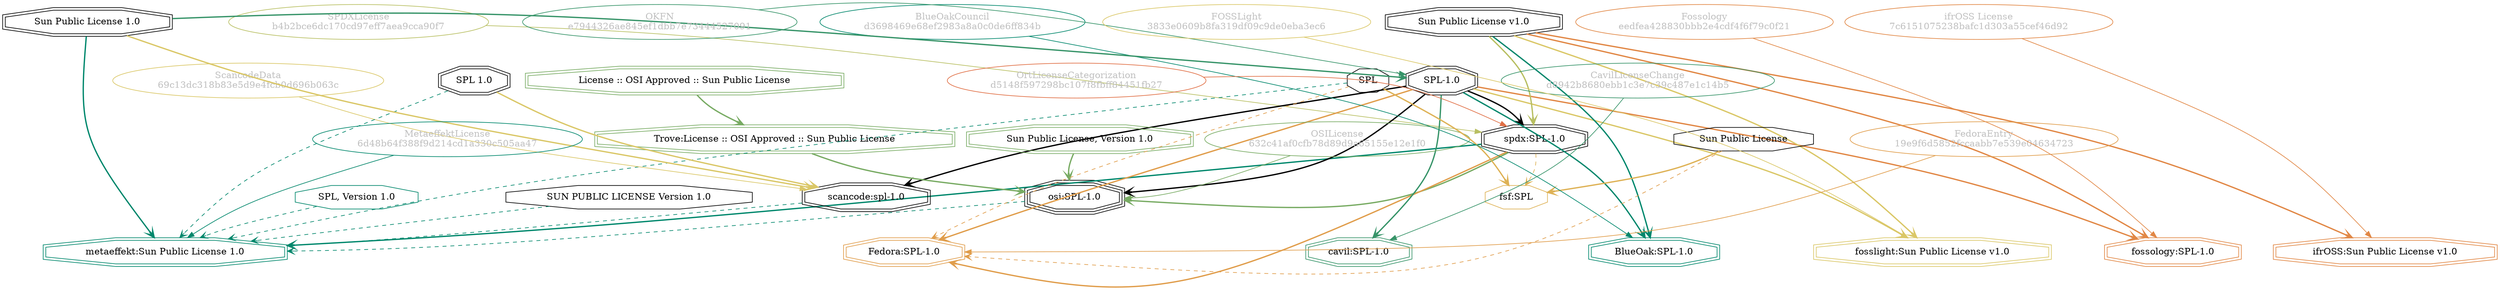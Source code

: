 strict digraph {
    node [shape=box];
    graph [splines=curved];
    3906 [label="SPDXLicense\nb4b2bce6dc170cd97eff7aea9cca90f7"
         ,fontcolor=gray
         ,color="#b8bf62"
         ,fillcolor="beige;1"
         ,shape=ellipse];
    3907 [label="spdx:SPL-1.0"
         ,shape=doubleoctagon];
    3908 [label="SPL-1.0"
         ,shape=doubleoctagon];
    3909 [label="Sun Public License v1.0"
         ,shape=doubleoctagon];
    5291 [label="OSILicense\n632c41af0cfb78d89d9a65155e12e1f0"
         ,fontcolor=gray
         ,color="#78ab63"
         ,fillcolor="beige;1"
         ,shape=ellipse];
    5292 [label="osi:SPL-1.0"
         ,shape=tripleoctagon];
    5293 [label="Sun Public License, Version 1.0"
         ,color="#78ab63"
         ,shape=doubleoctagon];
    5294 [label="Trove:License :: OSI Approved :: Sun Public License"
         ,color="#78ab63"
         ,shape=doubleoctagon];
    5295 [label="License :: OSI Approved :: Sun Public License"
         ,color="#78ab63"
         ,shape=doubleoctagon];
    8376 [label="FedoraEntry\n19e9f6d5852fccaabb7e539e04634723"
         ,fontcolor=gray
         ,color="#e09d4b"
         ,fillcolor="beige;1"
         ,shape=ellipse];
    8377 [label="Fedora:SPL-1.0"
         ,color="#e09d4b"
         ,shape=doubleoctagon];
    8378 [label="Sun Public License"
         ,shape=octagon];
    8379 [label=SPL,shape=octagon];
    9437 [label="BlueOakCouncil\nd3698469e68ef2983a8a0c0de6ff834b"
         ,fontcolor=gray
         ,color="#00876c"
         ,fillcolor="beige;1"
         ,shape=ellipse];
    9438 [label="BlueOak:SPL-1.0"
         ,color="#00876c"
         ,shape=doubleoctagon];
    10519 [label="fsf:SPL"
          ,color="#deb256"
          ,shape=octagon];
    23630 [label="ScancodeData\n69c13dc318b83e5d9e4fcb0d696b063c"
          ,fontcolor=gray
          ,color="#dac767"
          ,fillcolor="beige;1"
          ,shape=ellipse];
    23631 [label="scancode:spl-1.0"
          ,shape=doubleoctagon];
    23632 [label="SPL 1.0"
          ,shape=doubleoctagon];
    23633 [label="Sun Public License 1.0"
          ,shape=doubleoctagon];
    26183 [label="Fossology\needfea428830bbb2e4cdf4f6f79c0f21"
          ,fontcolor=gray
          ,color="#e18745"
          ,fillcolor="beige;1"
          ,shape=ellipse];
    26184 [label="fossology:SPL-1.0"
          ,color="#e18745"
          ,shape=doubleoctagon];
    28388 [label="OKFN\ne7944326ae845ef1dbb7e73444527091"
          ,fontcolor=gray
          ,color="#379469"
          ,fillcolor="beige;1"
          ,shape=ellipse];
    35204 [label="OrtLicenseCategorization\nd5148f597298bc107f8fbff84451fb27"
          ,fontcolor=gray
          ,color="#e06f45"
          ,fillcolor="beige;1"
          ,shape=ellipse];
    37510 [label="CavilLicenseChange\nd8942b8680ebb1c3e7c39c487e1c14b5"
          ,fontcolor=gray
          ,color="#379469"
          ,fillcolor="beige;1"
          ,shape=ellipse];
    37511 [label="cavil:SPL-1.0"
          ,color="#379469"
          ,shape=doubleoctagon];
    48082 [label="MetaeffektLicense\n6d48b64f388f9d214cd1a330c505aa47"
          ,fontcolor=gray
          ,color="#00876c"
          ,fillcolor="beige;1"
          ,shape=ellipse];
    48083 [label="metaeffekt:Sun Public License 1.0"
          ,color="#00876c"
          ,shape=doubleoctagon];
    48084 [label="SPL, Version 1.0"
          ,color="#00876c"
          ,shape=octagon];
    48085 [label="SUN PUBLIC LICENSE Version 1.0"
          ,shape=octagon];
    51069 [label="FOSSLight\n3833e0609b8fa319df09c9de0eba3ec6"
          ,fontcolor=gray
          ,color="#dac767"
          ,fillcolor="beige;1"
          ,shape=ellipse];
    51070 [label="fosslight:Sun Public License v1.0"
          ,color="#dac767"
          ,shape=doubleoctagon];
    55031 [label="ifrOSS License\n7c6151075238bafc1d303a55cef46d92"
          ,fontcolor=gray
          ,color="#e18745"
          ,fillcolor="beige;1"
          ,shape=ellipse];
    55032 [label="ifrOSS:Sun Public License v1.0"
          ,color="#e18745"
          ,shape=doubleoctagon];
    3906 -> 3907 [weight=0.5
                 ,color="#b8bf62"];
    3907 -> 5292 [style=bold
                 ,arrowhead=vee
                 ,weight=0.7
                 ,color="#78ab63"];
    3907 -> 8377 [style=bold
                 ,arrowhead=vee
                 ,weight=0.7
                 ,color="#e09d4b"];
    3907 -> 10519 [style=dashed
                  ,arrowhead=vee
                  ,weight=0.5
                  ,color="#deb256"];
    3907 -> 48083 [style=bold
                  ,arrowhead=vee
                  ,weight=0.7
                  ,color="#00876c"];
    3908 -> 3907 [style=bold
                 ,arrowhead=vee
                 ,weight=0.7];
    3908 -> 5292 [style=bold
                 ,arrowhead=vee
                 ,weight=0.7];
    3908 -> 8377 [style=bold
                 ,arrowhead=vee
                 ,weight=0.7
                 ,color="#e09d4b"];
    3908 -> 9438 [style=bold
                 ,arrowhead=vee
                 ,weight=0.7
                 ,color="#00876c"];
    3908 -> 23631 [style=bold
                  ,arrowhead=vee
                  ,weight=0.7];
    3908 -> 26184 [style=bold
                  ,arrowhead=vee
                  ,weight=0.7
                  ,color="#e18745"];
    3908 -> 37511 [style=bold
                  ,arrowhead=vee
                  ,weight=0.7
                  ,color="#379469"];
    3908 -> 37511 [style=bold
                  ,arrowhead=vee
                  ,weight=0.7
                  ,color="#379469"];
    3908 -> 51070 [style=bold
                  ,arrowhead=vee
                  ,weight=0.7
                  ,color="#dac767"];
    3909 -> 3907 [style=bold
                 ,arrowhead=vee
                 ,weight=0.7
                 ,color="#b8bf62"];
    3909 -> 9438 [style=bold
                 ,arrowhead=vee
                 ,weight=0.7
                 ,color="#00876c"];
    3909 -> 9438 [style=bold
                 ,arrowhead=vee
                 ,weight=0.7
                 ,color="#00876c"];
    3909 -> 26184 [style=bold
                  ,arrowhead=vee
                  ,weight=0.7
                  ,color="#e18745"];
    3909 -> 51070 [style=bold
                  ,arrowhead=vee
                  ,weight=0.7
                  ,color="#dac767"];
    3909 -> 55032 [style=bold
                  ,arrowhead=vee
                  ,weight=0.7
                  ,color="#e18745"];
    3909 -> 55032 [style=bold
                  ,arrowhead=vee
                  ,weight=0.7
                  ,color="#e18745"];
    5291 -> 5292 [weight=0.5
                 ,color="#78ab63"];
    5292 -> 48083 [style=dashed
                  ,arrowhead=vee
                  ,weight=0.5
                  ,color="#00876c"];
    5293 -> 5292 [style=bold
                 ,arrowhead=vee
                 ,weight=0.7
                 ,color="#78ab63"];
    5294 -> 5292 [style=bold
                 ,arrowhead=vee
                 ,weight=0.7
                 ,color="#78ab63"];
    5295 -> 5294 [style=bold
                 ,arrowhead=vee
                 ,weight=0.7
                 ,color="#78ab63"];
    8376 -> 8377 [weight=0.5
                 ,color="#e09d4b"];
    8378 -> 8377 [style=dashed
                 ,arrowhead=vee
                 ,weight=0.5
                 ,color="#e09d4b"];
    8378 -> 10519 [style=bold
                  ,arrowhead=vee
                  ,weight=0.7
                  ,color="#deb256"];
    8379 -> 8377 [style=dashed
                 ,arrowhead=vee
                 ,weight=0.5
                 ,color="#e09d4b"];
    8379 -> 10519 [style=bold
                  ,arrowhead=vee
                  ,weight=0.7
                  ,color="#deb256"];
    8379 -> 48083 [style=dashed
                  ,arrowhead=vee
                  ,weight=0.5
                  ,color="#00876c"];
    9437 -> 9438 [weight=0.5
                 ,color="#00876c"];
    23630 -> 23631 [weight=0.5
                   ,color="#dac767"];
    23631 -> 48083 [style=dashed
                   ,arrowhead=vee
                   ,weight=0.5
                   ,color="#00876c"];
    23632 -> 23631 [style=bold
                   ,arrowhead=vee
                   ,weight=0.7
                   ,color="#dac767"];
    23632 -> 48083 [style=dashed
                   ,arrowhead=vee
                   ,weight=0.5
                   ,color="#00876c"];
    23633 -> 3908 [style=bold
                  ,arrowhead=vee
                  ,weight=0.7
                  ,color="#379469"];
    23633 -> 23631 [style=bold
                   ,arrowhead=vee
                   ,weight=0.7
                   ,color="#dac767"];
    23633 -> 48083 [style=bold
                   ,arrowhead=vee
                   ,weight=0.7
                   ,color="#00876c"];
    26183 -> 26184 [weight=0.5
                   ,color="#e18745"];
    28388 -> 3908 [weight=0.5
                  ,color="#379469"];
    35204 -> 3907 [weight=0.5
                  ,color="#e06f45"];
    37510 -> 37511 [weight=0.5
                   ,color="#379469"];
    48082 -> 48083 [weight=0.5
                   ,color="#00876c"];
    48084 -> 48083 [style=dashed
                   ,arrowhead=vee
                   ,weight=0.5
                   ,color="#00876c"];
    48085 -> 48083 [style=dashed
                   ,arrowhead=vee
                   ,weight=0.5
                   ,color="#00876c"];
    51069 -> 51070 [weight=0.5
                   ,color="#dac767"];
    55031 -> 55032 [weight=0.5
                   ,color="#e18745"];
}
